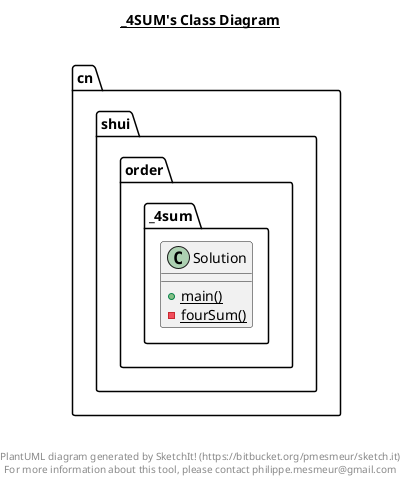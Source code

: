@startuml

title ___4SUM's Class Diagram__\n

  namespace cn.shui.order {
    namespace _4sum {
      class cn.shui.order._4sum.Solution {
          {static} + main()
          {static} - fourSum()
      }
    }
  }
  



right footer


PlantUML diagram generated by SketchIt! (https://bitbucket.org/pmesmeur/sketch.it)
For more information about this tool, please contact philippe.mesmeur@gmail.com
endfooter

@enduml
